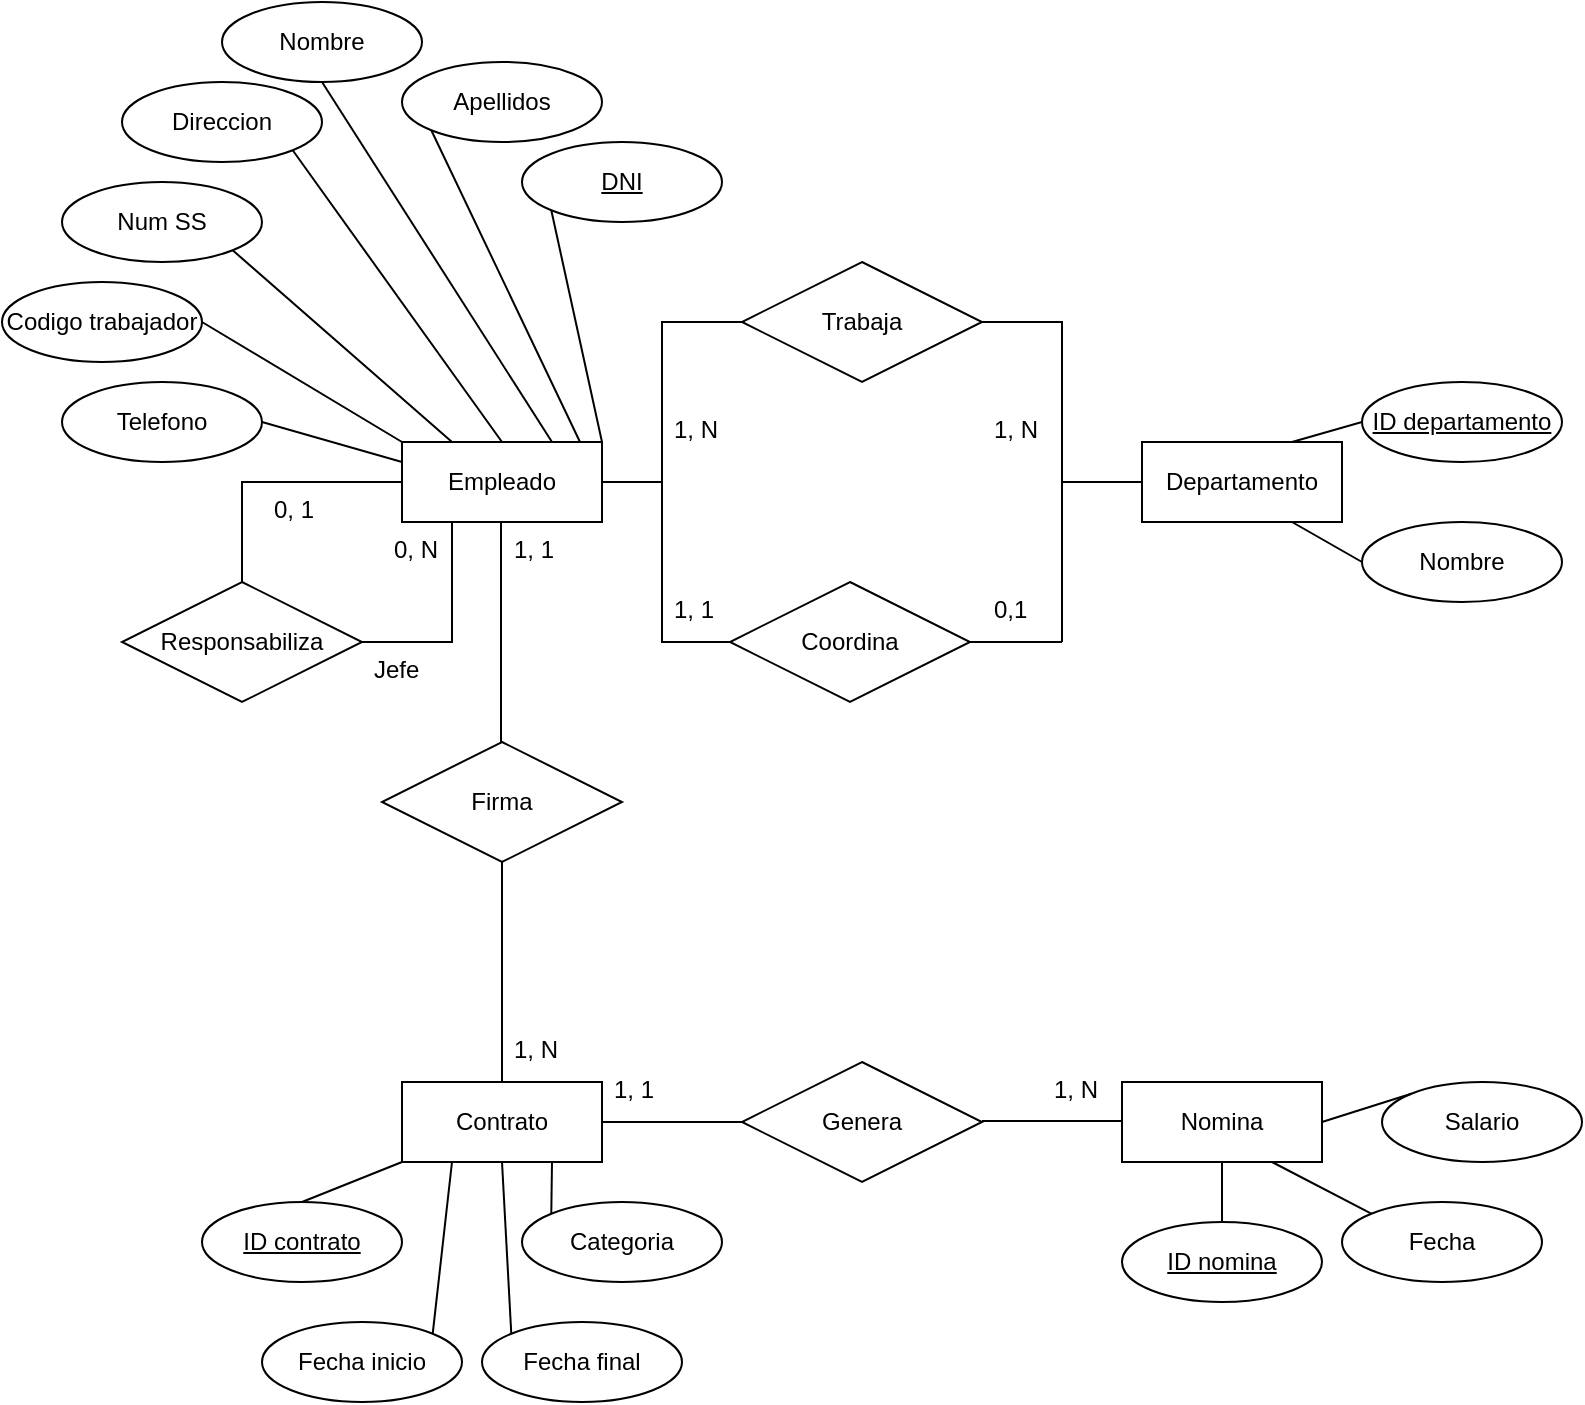 <mxfile version="22.0.4" type="github">
  <diagram name="Página-1" id="PLl3LoUpIQeQATuizNE1">
    <mxGraphModel dx="2261" dy="750" grid="1" gridSize="10" guides="1" tooltips="1" connect="1" arrows="1" fold="1" page="1" pageScale="1" pageWidth="827" pageHeight="1169" math="0" shadow="0">
      <root>
        <mxCell id="0" />
        <mxCell id="1" parent="0" />
        <mxCell id="HerD0ccNxVNJL3fFop1b-1" value="Empleado" style="whiteSpace=wrap;html=1;align=center;" vertex="1" parent="1">
          <mxGeometry x="170" y="240" width="100" height="40" as="geometry" />
        </mxCell>
        <mxCell id="HerD0ccNxVNJL3fFop1b-2" value="Responsabiliza" style="shape=rhombus;perimeter=rhombusPerimeter;whiteSpace=wrap;html=1;align=center;" vertex="1" parent="1">
          <mxGeometry x="30" y="310" width="120" height="60" as="geometry" />
        </mxCell>
        <mxCell id="HerD0ccNxVNJL3fFop1b-3" value="Departamento" style="whiteSpace=wrap;html=1;align=center;" vertex="1" parent="1">
          <mxGeometry x="540" y="240" width="100" height="40" as="geometry" />
        </mxCell>
        <mxCell id="HerD0ccNxVNJL3fFop1b-4" value="Trabaja" style="shape=rhombus;perimeter=rhombusPerimeter;whiteSpace=wrap;html=1;align=center;" vertex="1" parent="1">
          <mxGeometry x="340" y="150" width="120" height="60" as="geometry" />
        </mxCell>
        <mxCell id="HerD0ccNxVNJL3fFop1b-5" value="Contrato" style="whiteSpace=wrap;html=1;align=center;" vertex="1" parent="1">
          <mxGeometry x="170" y="560" width="100" height="40" as="geometry" />
        </mxCell>
        <mxCell id="HerD0ccNxVNJL3fFop1b-6" value="Nomina" style="whiteSpace=wrap;html=1;align=center;" vertex="1" parent="1">
          <mxGeometry x="530" y="560" width="100" height="40" as="geometry" />
        </mxCell>
        <mxCell id="HerD0ccNxVNJL3fFop1b-7" value="ID nomina" style="ellipse;whiteSpace=wrap;html=1;align=center;fontStyle=4;" vertex="1" parent="1">
          <mxGeometry x="530" y="630" width="100" height="40" as="geometry" />
        </mxCell>
        <mxCell id="HerD0ccNxVNJL3fFop1b-8" value="Fecha" style="ellipse;whiteSpace=wrap;html=1;align=center;" vertex="1" parent="1">
          <mxGeometry x="640" y="620" width="100" height="40" as="geometry" />
        </mxCell>
        <mxCell id="HerD0ccNxVNJL3fFop1b-9" value="Salario" style="ellipse;whiteSpace=wrap;html=1;align=center;" vertex="1" parent="1">
          <mxGeometry x="660" y="560" width="100" height="40" as="geometry" />
        </mxCell>
        <mxCell id="HerD0ccNxVNJL3fFop1b-10" value="Num SS" style="ellipse;whiteSpace=wrap;html=1;align=center;" vertex="1" parent="1">
          <mxGeometry y="110" width="100" height="40" as="geometry" />
        </mxCell>
        <mxCell id="HerD0ccNxVNJL3fFop1b-11" value="Codigo trabajador" style="ellipse;whiteSpace=wrap;html=1;align=center;" vertex="1" parent="1">
          <mxGeometry x="-30" y="160" width="100" height="40" as="geometry" />
        </mxCell>
        <mxCell id="HerD0ccNxVNJL3fFop1b-12" value="Telefono" style="ellipse;whiteSpace=wrap;html=1;align=center;" vertex="1" parent="1">
          <mxGeometry y="210" width="100" height="40" as="geometry" />
        </mxCell>
        <mxCell id="HerD0ccNxVNJL3fFop1b-13" value="Direccion" style="ellipse;whiteSpace=wrap;html=1;align=center;" vertex="1" parent="1">
          <mxGeometry x="30" y="60" width="100" height="40" as="geometry" />
        </mxCell>
        <mxCell id="HerD0ccNxVNJL3fFop1b-14" value="Nombre" style="ellipse;whiteSpace=wrap;html=1;align=center;" vertex="1" parent="1">
          <mxGeometry x="80" y="20" width="100" height="40" as="geometry" />
        </mxCell>
        <mxCell id="HerD0ccNxVNJL3fFop1b-15" value="Apellidos" style="ellipse;whiteSpace=wrap;html=1;align=center;" vertex="1" parent="1">
          <mxGeometry x="170" y="50" width="100" height="40" as="geometry" />
        </mxCell>
        <mxCell id="HerD0ccNxVNJL3fFop1b-16" value="DNI" style="ellipse;whiteSpace=wrap;html=1;align=center;fontStyle=4;" vertex="1" parent="1">
          <mxGeometry x="230" y="90" width="100" height="40" as="geometry" />
        </mxCell>
        <mxCell id="HerD0ccNxVNJL3fFop1b-17" value="" style="endArrow=none;html=1;rounded=0;exitX=1;exitY=0.5;exitDx=0;exitDy=0;entryX=0;entryY=0.25;entryDx=0;entryDy=0;" edge="1" parent="1" source="HerD0ccNxVNJL3fFop1b-12" target="HerD0ccNxVNJL3fFop1b-1">
          <mxGeometry relative="1" as="geometry">
            <mxPoint x="370" y="430" as="sourcePoint" />
            <mxPoint x="170" y="260" as="targetPoint" />
          </mxGeometry>
        </mxCell>
        <mxCell id="HerD0ccNxVNJL3fFop1b-18" value="" style="endArrow=none;html=1;rounded=0;exitX=1;exitY=0.5;exitDx=0;exitDy=0;entryX=0;entryY=0;entryDx=0;entryDy=0;" edge="1" parent="1" source="HerD0ccNxVNJL3fFop1b-11" target="HerD0ccNxVNJL3fFop1b-1">
          <mxGeometry relative="1" as="geometry">
            <mxPoint x="110" y="240" as="sourcePoint" />
            <mxPoint x="180" y="270" as="targetPoint" />
          </mxGeometry>
        </mxCell>
        <mxCell id="HerD0ccNxVNJL3fFop1b-19" value="" style="endArrow=none;html=1;rounded=0;exitX=1;exitY=1;exitDx=0;exitDy=0;entryX=0.25;entryY=0;entryDx=0;entryDy=0;" edge="1" parent="1" source="HerD0ccNxVNJL3fFop1b-10" target="HerD0ccNxVNJL3fFop1b-1">
          <mxGeometry relative="1" as="geometry">
            <mxPoint x="120" y="250" as="sourcePoint" />
            <mxPoint x="190" y="280" as="targetPoint" />
          </mxGeometry>
        </mxCell>
        <mxCell id="HerD0ccNxVNJL3fFop1b-20" value="" style="endArrow=none;html=1;rounded=0;exitX=1;exitY=1;exitDx=0;exitDy=0;entryX=0.5;entryY=0;entryDx=0;entryDy=0;" edge="1" parent="1" source="HerD0ccNxVNJL3fFop1b-13" target="HerD0ccNxVNJL3fFop1b-1">
          <mxGeometry relative="1" as="geometry">
            <mxPoint x="130" y="260" as="sourcePoint" />
            <mxPoint x="200" y="290" as="targetPoint" />
          </mxGeometry>
        </mxCell>
        <mxCell id="HerD0ccNxVNJL3fFop1b-21" value="" style="endArrow=none;html=1;rounded=0;exitX=0.5;exitY=1;exitDx=0;exitDy=0;entryX=0.75;entryY=0;entryDx=0;entryDy=0;" edge="1" parent="1" source="HerD0ccNxVNJL3fFop1b-14" target="HerD0ccNxVNJL3fFop1b-1">
          <mxGeometry relative="1" as="geometry">
            <mxPoint x="140" y="270" as="sourcePoint" />
            <mxPoint x="210" y="300" as="targetPoint" />
          </mxGeometry>
        </mxCell>
        <mxCell id="HerD0ccNxVNJL3fFop1b-22" value="" style="endArrow=none;html=1;rounded=0;exitX=0;exitY=1;exitDx=0;exitDy=0;entryX=0.89;entryY=0;entryDx=0;entryDy=0;entryPerimeter=0;" edge="1" parent="1" source="HerD0ccNxVNJL3fFop1b-15" target="HerD0ccNxVNJL3fFop1b-1">
          <mxGeometry relative="1" as="geometry">
            <mxPoint x="250" y="120" as="sourcePoint" />
            <mxPoint x="230" y="250" as="targetPoint" />
          </mxGeometry>
        </mxCell>
        <mxCell id="HerD0ccNxVNJL3fFop1b-23" value="" style="endArrow=none;html=1;rounded=0;exitX=0;exitY=1;exitDx=0;exitDy=0;" edge="1" parent="1" source="HerD0ccNxVNJL3fFop1b-16">
          <mxGeometry relative="1" as="geometry">
            <mxPoint x="260" y="130" as="sourcePoint" />
            <mxPoint x="270" y="240" as="targetPoint" />
          </mxGeometry>
        </mxCell>
        <mxCell id="HerD0ccNxVNJL3fFop1b-24" value="" style="endArrow=none;html=1;rounded=0;entryX=0;entryY=0.5;entryDx=0;entryDy=0;exitX=0.5;exitY=0;exitDx=0;exitDy=0;" edge="1" parent="1" source="HerD0ccNxVNJL3fFop1b-2" target="HerD0ccNxVNJL3fFop1b-1">
          <mxGeometry relative="1" as="geometry">
            <mxPoint x="370" y="430" as="sourcePoint" />
            <mxPoint x="530" y="430" as="targetPoint" />
            <Array as="points">
              <mxPoint x="90" y="260" />
            </Array>
          </mxGeometry>
        </mxCell>
        <mxCell id="HerD0ccNxVNJL3fFop1b-25" value="Genera" style="shape=rhombus;perimeter=rhombusPerimeter;whiteSpace=wrap;html=1;align=center;" vertex="1" parent="1">
          <mxGeometry x="340" y="550" width="120" height="60" as="geometry" />
        </mxCell>
        <mxCell id="HerD0ccNxVNJL3fFop1b-26" value="" style="endArrow=none;html=1;rounded=0;exitX=1;exitY=0.5;exitDx=0;exitDy=0;entryX=0;entryY=0.5;entryDx=0;entryDy=0;" edge="1" parent="1" source="HerD0ccNxVNJL3fFop1b-5" target="HerD0ccNxVNJL3fFop1b-25">
          <mxGeometry relative="1" as="geometry">
            <mxPoint x="370" y="550" as="sourcePoint" />
            <mxPoint x="530" y="550" as="targetPoint" />
          </mxGeometry>
        </mxCell>
        <mxCell id="HerD0ccNxVNJL3fFop1b-27" value="" style="endArrow=none;html=1;rounded=0;entryX=0;entryY=0.5;entryDx=0;entryDy=0;" edge="1" parent="1" target="HerD0ccNxVNJL3fFop1b-4">
          <mxGeometry relative="1" as="geometry">
            <mxPoint x="300" y="260" as="sourcePoint" />
            <mxPoint x="340" y="260.5" as="targetPoint" />
            <Array as="points">
              <mxPoint x="300" y="180" />
            </Array>
          </mxGeometry>
        </mxCell>
        <mxCell id="HerD0ccNxVNJL3fFop1b-28" value="" style="endArrow=none;html=1;rounded=0;exitX=1;exitY=0.5;exitDx=0;exitDy=0;" edge="1" parent="1" source="HerD0ccNxVNJL3fFop1b-1">
          <mxGeometry relative="1" as="geometry">
            <mxPoint x="460" y="260" as="sourcePoint" />
            <mxPoint x="300" y="260" as="targetPoint" />
          </mxGeometry>
        </mxCell>
        <mxCell id="HerD0ccNxVNJL3fFop1b-29" value="" style="endArrow=none;html=1;rounded=0;exitX=1;exitY=0.5;exitDx=0;exitDy=0;entryX=0.25;entryY=1;entryDx=0;entryDy=0;" edge="1" parent="1" source="HerD0ccNxVNJL3fFop1b-2" target="HerD0ccNxVNJL3fFop1b-1">
          <mxGeometry relative="1" as="geometry">
            <mxPoint x="370" y="430" as="sourcePoint" />
            <mxPoint x="530" y="430" as="targetPoint" />
            <Array as="points">
              <mxPoint x="195" y="340" />
            </Array>
          </mxGeometry>
        </mxCell>
        <mxCell id="HerD0ccNxVNJL3fFop1b-30" value="Firma" style="shape=rhombus;perimeter=rhombusPerimeter;whiteSpace=wrap;html=1;align=center;" vertex="1" parent="1">
          <mxGeometry x="160" y="390" width="120" height="60" as="geometry" />
        </mxCell>
        <mxCell id="HerD0ccNxVNJL3fFop1b-31" value="" style="endArrow=none;html=1;rounded=0;exitX=0.5;exitY=0;exitDx=0;exitDy=0;entryX=0.5;entryY=1;entryDx=0;entryDy=0;" edge="1" parent="1" source="HerD0ccNxVNJL3fFop1b-5" target="HerD0ccNxVNJL3fFop1b-30">
          <mxGeometry relative="1" as="geometry">
            <mxPoint x="370" y="430" as="sourcePoint" />
            <mxPoint x="530" y="430" as="targetPoint" />
          </mxGeometry>
        </mxCell>
        <mxCell id="HerD0ccNxVNJL3fFop1b-32" value="" style="endArrow=none;html=1;rounded=0;exitX=0.5;exitY=0;exitDx=0;exitDy=0;entryX=0.5;entryY=1;entryDx=0;entryDy=0;" edge="1" parent="1">
          <mxGeometry relative="1" as="geometry">
            <mxPoint x="219.5" y="390" as="sourcePoint" />
            <mxPoint x="219.5" y="280" as="targetPoint" />
          </mxGeometry>
        </mxCell>
        <mxCell id="HerD0ccNxVNJL3fFop1b-33" value="" style="endArrow=none;html=1;rounded=0;exitX=1;exitY=0.5;exitDx=0;exitDy=0;entryX=0;entryY=0.5;entryDx=0;entryDy=0;" edge="1" parent="1">
          <mxGeometry relative="1" as="geometry">
            <mxPoint x="460" y="579.5" as="sourcePoint" />
            <mxPoint x="530" y="579.5" as="targetPoint" />
          </mxGeometry>
        </mxCell>
        <mxCell id="HerD0ccNxVNJL3fFop1b-34" value="" style="endArrow=none;html=1;rounded=0;" edge="1" parent="1">
          <mxGeometry relative="1" as="geometry">
            <mxPoint x="300" y="260" as="sourcePoint" />
            <mxPoint x="340" y="340" as="targetPoint" />
            <Array as="points">
              <mxPoint x="300" y="340" />
            </Array>
          </mxGeometry>
        </mxCell>
        <mxCell id="HerD0ccNxVNJL3fFop1b-35" value="Coordina" style="shape=rhombus;perimeter=rhombusPerimeter;whiteSpace=wrap;html=1;align=center;" vertex="1" parent="1">
          <mxGeometry x="334" y="310" width="120" height="60" as="geometry" />
        </mxCell>
        <mxCell id="HerD0ccNxVNJL3fFop1b-36" value="" style="endArrow=none;html=1;rounded=0;exitX=1;exitY=0.5;exitDx=0;exitDy=0;" edge="1" parent="1" source="HerD0ccNxVNJL3fFop1b-4">
          <mxGeometry relative="1" as="geometry">
            <mxPoint x="370" y="430" as="sourcePoint" />
            <mxPoint x="500" y="340" as="targetPoint" />
            <Array as="points">
              <mxPoint x="500" y="180" />
            </Array>
          </mxGeometry>
        </mxCell>
        <mxCell id="HerD0ccNxVNJL3fFop1b-37" value="" style="endArrow=none;html=1;rounded=0;exitX=1;exitY=0.5;exitDx=0;exitDy=0;" edge="1" parent="1" source="HerD0ccNxVNJL3fFop1b-35">
          <mxGeometry relative="1" as="geometry">
            <mxPoint x="370" y="430" as="sourcePoint" />
            <mxPoint x="500" y="340" as="targetPoint" />
          </mxGeometry>
        </mxCell>
        <mxCell id="HerD0ccNxVNJL3fFop1b-38" value="" style="endArrow=none;html=1;rounded=0;" edge="1" parent="1" target="HerD0ccNxVNJL3fFop1b-3">
          <mxGeometry relative="1" as="geometry">
            <mxPoint x="500" y="260" as="sourcePoint" />
            <mxPoint x="530" y="430" as="targetPoint" />
          </mxGeometry>
        </mxCell>
        <mxCell id="HerD0ccNxVNJL3fFop1b-39" value="ID contrato" style="ellipse;whiteSpace=wrap;html=1;align=center;fontStyle=4;" vertex="1" parent="1">
          <mxGeometry x="70" y="620" width="100" height="40" as="geometry" />
        </mxCell>
        <mxCell id="HerD0ccNxVNJL3fFop1b-40" value="Categoria" style="ellipse;whiteSpace=wrap;html=1;align=center;" vertex="1" parent="1">
          <mxGeometry x="230" y="620" width="100" height="40" as="geometry" />
        </mxCell>
        <mxCell id="HerD0ccNxVNJL3fFop1b-41" value="Fecha inicio" style="ellipse;whiteSpace=wrap;html=1;align=center;" vertex="1" parent="1">
          <mxGeometry x="100" y="680" width="100" height="40" as="geometry" />
        </mxCell>
        <mxCell id="HerD0ccNxVNJL3fFop1b-42" value="Fecha final" style="ellipse;whiteSpace=wrap;html=1;align=center;" vertex="1" parent="1">
          <mxGeometry x="210" y="680" width="100" height="40" as="geometry" />
        </mxCell>
        <mxCell id="HerD0ccNxVNJL3fFop1b-43" value="1, N" style="text;strokeColor=none;fillColor=none;spacingLeft=4;spacingRight=4;overflow=hidden;rotatable=0;points=[[0,0.5],[1,0.5]];portConstraint=eastwest;fontSize=12;whiteSpace=wrap;html=1;" vertex="1" parent="1">
          <mxGeometry x="460" y="220" width="40" height="30" as="geometry" />
        </mxCell>
        <mxCell id="HerD0ccNxVNJL3fFop1b-44" value="1, N" style="text;strokeColor=none;fillColor=none;spacingLeft=4;spacingRight=4;overflow=hidden;rotatable=0;points=[[0,0.5],[1,0.5]];portConstraint=eastwest;fontSize=12;whiteSpace=wrap;html=1;" vertex="1" parent="1">
          <mxGeometry x="300" y="220" width="40" height="30" as="geometry" />
        </mxCell>
        <mxCell id="HerD0ccNxVNJL3fFop1b-45" value="0,1" style="text;strokeColor=none;fillColor=none;spacingLeft=4;spacingRight=4;overflow=hidden;rotatable=0;points=[[0,0.5],[1,0.5]];portConstraint=eastwest;fontSize=12;whiteSpace=wrap;html=1;" vertex="1" parent="1">
          <mxGeometry x="460" y="310" width="40" height="30" as="geometry" />
        </mxCell>
        <mxCell id="HerD0ccNxVNJL3fFop1b-46" value="1, 1" style="text;strokeColor=none;fillColor=none;spacingLeft=4;spacingRight=4;overflow=hidden;rotatable=0;points=[[0,0.5],[1,0.5]];portConstraint=eastwest;fontSize=12;whiteSpace=wrap;html=1;" vertex="1" parent="1">
          <mxGeometry x="300" y="310" width="40" height="30" as="geometry" />
        </mxCell>
        <mxCell id="HerD0ccNxVNJL3fFop1b-47" value="0, N" style="text;strokeColor=none;fillColor=none;spacingLeft=4;spacingRight=4;overflow=hidden;rotatable=0;points=[[0,0.5],[1,0.5]];portConstraint=eastwest;fontSize=12;whiteSpace=wrap;html=1;" vertex="1" parent="1">
          <mxGeometry x="160" y="280" width="40" height="30" as="geometry" />
        </mxCell>
        <mxCell id="HerD0ccNxVNJL3fFop1b-48" value="0, 1" style="text;strokeColor=none;fillColor=none;spacingLeft=4;spacingRight=4;overflow=hidden;rotatable=0;points=[[0,0.5],[1,0.5]];portConstraint=eastwest;fontSize=12;whiteSpace=wrap;html=1;" vertex="1" parent="1">
          <mxGeometry x="100" y="260" width="40" height="30" as="geometry" />
        </mxCell>
        <mxCell id="HerD0ccNxVNJL3fFop1b-49" value="ID departamento" style="ellipse;whiteSpace=wrap;html=1;align=center;fontStyle=4;" vertex="1" parent="1">
          <mxGeometry x="650" y="210" width="100" height="40" as="geometry" />
        </mxCell>
        <mxCell id="HerD0ccNxVNJL3fFop1b-50" value="" style="endArrow=none;html=1;rounded=0;exitX=0.5;exitY=0;exitDx=0;exitDy=0;entryX=0;entryY=1;entryDx=0;entryDy=0;" edge="1" parent="1" source="HerD0ccNxVNJL3fFop1b-39" target="HerD0ccNxVNJL3fFop1b-5">
          <mxGeometry relative="1" as="geometry">
            <mxPoint x="380" y="390" as="sourcePoint" />
            <mxPoint x="540" y="390" as="targetPoint" />
          </mxGeometry>
        </mxCell>
        <mxCell id="HerD0ccNxVNJL3fFop1b-51" value="" style="endArrow=none;html=1;rounded=0;exitX=1;exitY=0;exitDx=0;exitDy=0;entryX=0.25;entryY=1;entryDx=0;entryDy=0;" edge="1" parent="1" source="HerD0ccNxVNJL3fFop1b-41" target="HerD0ccNxVNJL3fFop1b-5">
          <mxGeometry relative="1" as="geometry">
            <mxPoint x="380" y="390" as="sourcePoint" />
            <mxPoint x="540" y="390" as="targetPoint" />
          </mxGeometry>
        </mxCell>
        <mxCell id="HerD0ccNxVNJL3fFop1b-52" value="Nombre" style="ellipse;whiteSpace=wrap;html=1;align=center;" vertex="1" parent="1">
          <mxGeometry x="650" y="280" width="100" height="40" as="geometry" />
        </mxCell>
        <mxCell id="HerD0ccNxVNJL3fFop1b-53" value="" style="endArrow=none;html=1;rounded=0;exitX=0;exitY=0;exitDx=0;exitDy=0;entryX=0.5;entryY=1;entryDx=0;entryDy=0;" edge="1" parent="1" source="HerD0ccNxVNJL3fFop1b-42" target="HerD0ccNxVNJL3fFop1b-5">
          <mxGeometry relative="1" as="geometry">
            <mxPoint x="380" y="390" as="sourcePoint" />
            <mxPoint x="540" y="390" as="targetPoint" />
          </mxGeometry>
        </mxCell>
        <mxCell id="HerD0ccNxVNJL3fFop1b-54" value="" style="endArrow=none;html=1;rounded=0;exitX=0;exitY=0;exitDx=0;exitDy=0;entryX=0.75;entryY=1;entryDx=0;entryDy=0;" edge="1" parent="1" source="HerD0ccNxVNJL3fFop1b-40" target="HerD0ccNxVNJL3fFop1b-5">
          <mxGeometry relative="1" as="geometry">
            <mxPoint x="380" y="390" as="sourcePoint" />
            <mxPoint x="540" y="390" as="targetPoint" />
          </mxGeometry>
        </mxCell>
        <mxCell id="HerD0ccNxVNJL3fFop1b-55" value="" style="endArrow=none;html=1;rounded=0;exitX=0.5;exitY=0;exitDx=0;exitDy=0;entryX=0.5;entryY=1;entryDx=0;entryDy=0;" edge="1" parent="1" source="HerD0ccNxVNJL3fFop1b-7" target="HerD0ccNxVNJL3fFop1b-6">
          <mxGeometry relative="1" as="geometry">
            <mxPoint x="380" y="390" as="sourcePoint" />
            <mxPoint x="540" y="390" as="targetPoint" />
          </mxGeometry>
        </mxCell>
        <mxCell id="HerD0ccNxVNJL3fFop1b-56" value="" style="endArrow=none;html=1;rounded=0;exitX=0;exitY=0;exitDx=0;exitDy=0;entryX=0.75;entryY=1;entryDx=0;entryDy=0;" edge="1" parent="1" source="HerD0ccNxVNJL3fFop1b-8" target="HerD0ccNxVNJL3fFop1b-6">
          <mxGeometry relative="1" as="geometry">
            <mxPoint x="380" y="390" as="sourcePoint" />
            <mxPoint x="540" y="390" as="targetPoint" />
          </mxGeometry>
        </mxCell>
        <mxCell id="HerD0ccNxVNJL3fFop1b-57" value="" style="endArrow=none;html=1;rounded=0;exitX=1;exitY=0.5;exitDx=0;exitDy=0;entryX=0;entryY=0;entryDx=0;entryDy=0;" edge="1" parent="1" source="HerD0ccNxVNJL3fFop1b-6" target="HerD0ccNxVNJL3fFop1b-9">
          <mxGeometry relative="1" as="geometry">
            <mxPoint x="380" y="390" as="sourcePoint" />
            <mxPoint x="540" y="390" as="targetPoint" />
          </mxGeometry>
        </mxCell>
        <mxCell id="HerD0ccNxVNJL3fFop1b-58" value="Jefe" style="text;strokeColor=none;fillColor=none;spacingLeft=4;spacingRight=4;overflow=hidden;rotatable=0;points=[[0,0.5],[1,0.5]];portConstraint=eastwest;fontSize=12;whiteSpace=wrap;html=1;" vertex="1" parent="1">
          <mxGeometry x="150" y="340" width="40" height="30" as="geometry" />
        </mxCell>
        <mxCell id="HerD0ccNxVNJL3fFop1b-59" value="1, N" style="text;strokeColor=none;fillColor=none;spacingLeft=4;spacingRight=4;overflow=hidden;rotatable=0;points=[[0,0.5],[1,0.5]];portConstraint=eastwest;fontSize=12;whiteSpace=wrap;html=1;" vertex="1" parent="1">
          <mxGeometry x="220" y="530" width="40" height="30" as="geometry" />
        </mxCell>
        <mxCell id="HerD0ccNxVNJL3fFop1b-60" value="1, 1" style="text;strokeColor=none;fillColor=none;spacingLeft=4;spacingRight=4;overflow=hidden;rotatable=0;points=[[0,0.5],[1,0.5]];portConstraint=eastwest;fontSize=12;whiteSpace=wrap;html=1;" vertex="1" parent="1">
          <mxGeometry x="220" y="280" width="40" height="30" as="geometry" />
        </mxCell>
        <mxCell id="HerD0ccNxVNJL3fFop1b-61" value="1, N" style="text;strokeColor=none;fillColor=none;spacingLeft=4;spacingRight=4;overflow=hidden;rotatable=0;points=[[0,0.5],[1,0.5]];portConstraint=eastwest;fontSize=12;whiteSpace=wrap;html=1;" vertex="1" parent="1">
          <mxGeometry x="490" y="550" width="40" height="30" as="geometry" />
        </mxCell>
        <mxCell id="HerD0ccNxVNJL3fFop1b-62" value="1, 1" style="text;strokeColor=none;fillColor=none;spacingLeft=4;spacingRight=4;overflow=hidden;rotatable=0;points=[[0,0.5],[1,0.5]];portConstraint=eastwest;fontSize=12;whiteSpace=wrap;html=1;" vertex="1" parent="1">
          <mxGeometry x="270" y="550" width="40" height="30" as="geometry" />
        </mxCell>
        <mxCell id="HerD0ccNxVNJL3fFop1b-63" value="" style="endArrow=none;html=1;rounded=0;entryX=0;entryY=0.5;entryDx=0;entryDy=0;exitX=0.75;exitY=0;exitDx=0;exitDy=0;" edge="1" parent="1" source="HerD0ccNxVNJL3fFop1b-3" target="HerD0ccNxVNJL3fFop1b-49">
          <mxGeometry relative="1" as="geometry">
            <mxPoint x="380" y="390" as="sourcePoint" />
            <mxPoint x="540" y="390" as="targetPoint" />
          </mxGeometry>
        </mxCell>
        <mxCell id="HerD0ccNxVNJL3fFop1b-64" value="" style="endArrow=none;html=1;rounded=0;exitX=0.75;exitY=1;exitDx=0;exitDy=0;entryX=0;entryY=0.5;entryDx=0;entryDy=0;" edge="1" parent="1" source="HerD0ccNxVNJL3fFop1b-3" target="HerD0ccNxVNJL3fFop1b-52">
          <mxGeometry relative="1" as="geometry">
            <mxPoint x="380" y="390" as="sourcePoint" />
            <mxPoint x="540" y="390" as="targetPoint" />
          </mxGeometry>
        </mxCell>
      </root>
    </mxGraphModel>
  </diagram>
</mxfile>
